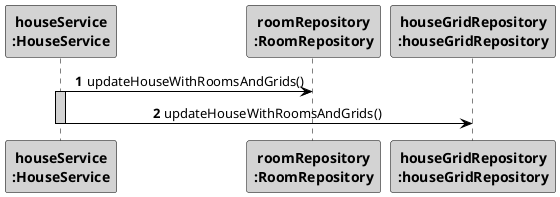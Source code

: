 @startuml
skinparam sequenceMessageAlign center
skinparam sequence {
    ArrowColor Black
    ActorBorderColor DarkBlue
    LifeLineBorderColor black
    LifeLineBackgroundColor LightGrey

    ParticipantBorderColor Black
    ParticipantBackgroundColor LightGrey
    ParticipantFontStyle Bold

    ActorBackgroundColor DimGrey
    ActorFontColor DeepSkyBlue
    ActorFontStyle Bold
    ActorFontSize 17
    ActorFontName Aapex
}
autonumber

"houseService\n:HouseService" -> "roomRepository\n:RoomRepository" : updateHouseWithRoomsAndGrids()
activate "houseService\n:HouseService"

"houseService\n:HouseService" -> "houseGridRepository\n:houseGridRepository" : updateHouseWithRoomsAndGrids()

deactivate "houseService\n:HouseService"

@enduml
